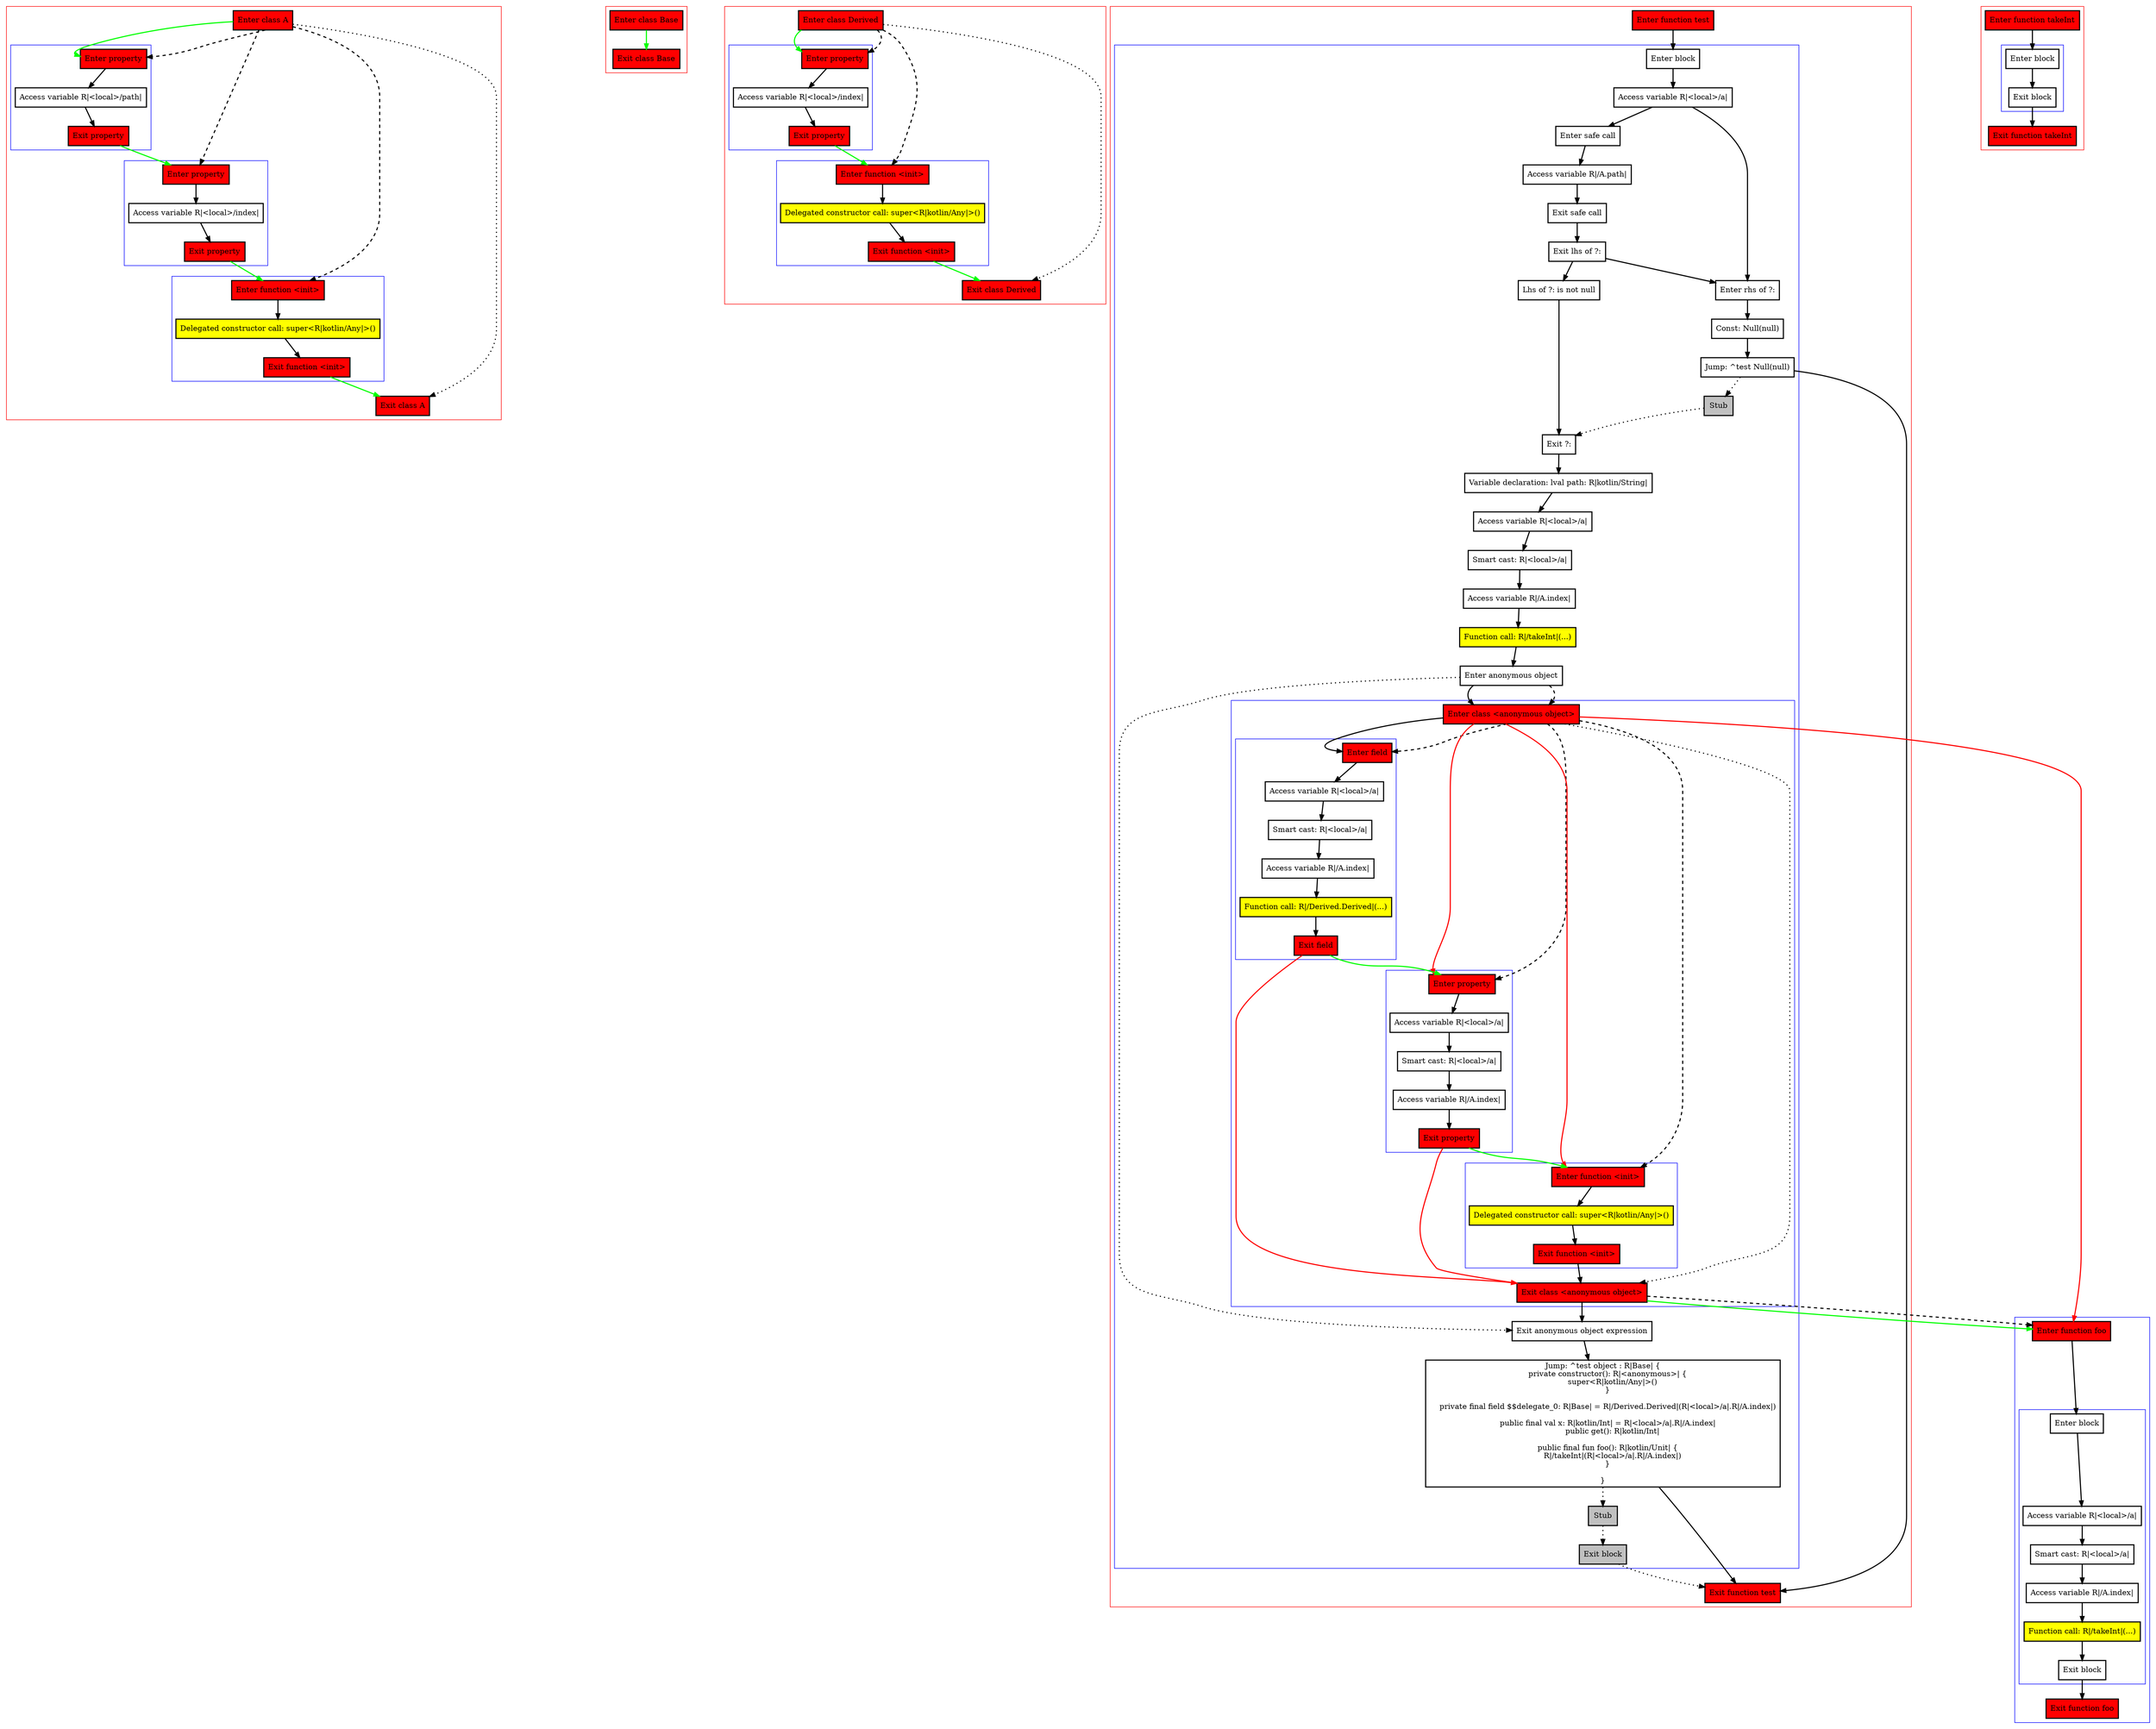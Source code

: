 digraph smartcastInByClause_kt {
    graph [nodesep=3]
    node [shape=box penwidth=2]
    edge [penwidth=2]

    subgraph cluster_0 {
        color=red
        0 [label="Enter class A" style="filled" fillcolor=red];
        subgraph cluster_1 {
            color=blue
            1 [label="Enter property" style="filled" fillcolor=red];
            2 [label="Access variable R|<local>/path|"];
            3 [label="Exit property" style="filled" fillcolor=red];
        }
        subgraph cluster_2 {
            color=blue
            4 [label="Enter property" style="filled" fillcolor=red];
            5 [label="Access variable R|<local>/index|"];
            6 [label="Exit property" style="filled" fillcolor=red];
        }
        subgraph cluster_3 {
            color=blue
            7 [label="Enter function <init>" style="filled" fillcolor=red];
            8 [label="Delegated constructor call: super<R|kotlin/Any|>()" style="filled" fillcolor=yellow];
            9 [label="Exit function <init>" style="filled" fillcolor=red];
        }
        10 [label="Exit class A" style="filled" fillcolor=red];
    }
    0 -> {1} [color=green];
    0 -> {10} [style=dotted];
    0 -> {1 4 7} [style=dashed];
    1 -> {2};
    2 -> {3};
    3 -> {4} [color=green];
    4 -> {5};
    5 -> {6};
    6 -> {7} [color=green];
    7 -> {8};
    8 -> {9};
    9 -> {10} [color=green];

    subgraph cluster_4 {
        color=red
        11 [label="Enter class Base" style="filled" fillcolor=red];
        12 [label="Exit class Base" style="filled" fillcolor=red];
    }
    11 -> {12} [color=green];

    subgraph cluster_5 {
        color=red
        13 [label="Enter class Derived" style="filled" fillcolor=red];
        subgraph cluster_6 {
            color=blue
            14 [label="Enter property" style="filled" fillcolor=red];
            15 [label="Access variable R|<local>/index|"];
            16 [label="Exit property" style="filled" fillcolor=red];
        }
        subgraph cluster_7 {
            color=blue
            17 [label="Enter function <init>" style="filled" fillcolor=red];
            18 [label="Delegated constructor call: super<R|kotlin/Any|>()" style="filled" fillcolor=yellow];
            19 [label="Exit function <init>" style="filled" fillcolor=red];
        }
        20 [label="Exit class Derived" style="filled" fillcolor=red];
    }
    13 -> {14} [color=green];
    13 -> {20} [style=dotted];
    13 -> {14 17} [style=dashed];
    14 -> {15};
    15 -> {16};
    16 -> {17} [color=green];
    17 -> {18};
    18 -> {19};
    19 -> {20} [color=green];

    subgraph cluster_8 {
        color=red
        21 [label="Enter function test" style="filled" fillcolor=red];
        subgraph cluster_9 {
            color=blue
            22 [label="Enter block"];
            23 [label="Access variable R|<local>/a|"];
            24 [label="Enter safe call"];
            25 [label="Access variable R|/A.path|"];
            26 [label="Exit safe call"];
            27 [label="Exit lhs of ?:"];
            28 [label="Enter rhs of ?:"];
            29 [label="Const: Null(null)"];
            30 [label="Jump: ^test Null(null)"];
            31 [label="Stub" style="filled" fillcolor=gray];
            32 [label="Lhs of ?: is not null"];
            33 [label="Exit ?:"];
            34 [label="Variable declaration: lval path: R|kotlin/String|"];
            35 [label="Access variable R|<local>/a|"];
            36 [label="Smart cast: R|<local>/a|"];
            37 [label="Access variable R|/A.index|"];
            38 [label="Function call: R|/takeInt|(...)" style="filled" fillcolor=yellow];
            39 [label="Enter anonymous object"];
            subgraph cluster_10 {
                color=blue
                40 [label="Enter class <anonymous object>" style="filled" fillcolor=red];
                subgraph cluster_11 {
                    color=blue
                    41 [label="Enter field" style="filled" fillcolor=red];
                    42 [label="Access variable R|<local>/a|"];
                    43 [label="Smart cast: R|<local>/a|"];
                    44 [label="Access variable R|/A.index|"];
                    45 [label="Function call: R|/Derived.Derived|(...)" style="filled" fillcolor=yellow];
                    46 [label="Exit field" style="filled" fillcolor=red];
                }
                subgraph cluster_12 {
                    color=blue
                    47 [label="Enter property" style="filled" fillcolor=red];
                    48 [label="Access variable R|<local>/a|"];
                    49 [label="Smart cast: R|<local>/a|"];
                    50 [label="Access variable R|/A.index|"];
                    51 [label="Exit property" style="filled" fillcolor=red];
                }
                subgraph cluster_13 {
                    color=blue
                    52 [label="Enter function <init>" style="filled" fillcolor=red];
                    53 [label="Delegated constructor call: super<R|kotlin/Any|>()" style="filled" fillcolor=yellow];
                    54 [label="Exit function <init>" style="filled" fillcolor=red];
                }
                55 [label="Exit class <anonymous object>" style="filled" fillcolor=red];
            }
            56 [label="Exit anonymous object expression"];
            57 [label="Jump: ^test object : R|Base| {
    private constructor(): R|<anonymous>| {
        super<R|kotlin/Any|>()
    }

    private final field $$delegate_0: R|Base| = R|/Derived.Derived|(R|<local>/a|.R|/A.index|)

    public final val x: R|kotlin/Int| = R|<local>/a|.R|/A.index|
        public get(): R|kotlin/Int|

    public final fun foo(): R|kotlin/Unit| {
        R|/takeInt|(R|<local>/a|.R|/A.index|)
    }

}
"];
            58 [label="Stub" style="filled" fillcolor=gray];
            59 [label="Exit block" style="filled" fillcolor=gray];
        }
        60 [label="Exit function test" style="filled" fillcolor=red];
    }
    subgraph cluster_14 {
        color=blue
        61 [label="Enter function foo" style="filled" fillcolor=red];
        subgraph cluster_15 {
            color=blue
            62 [label="Enter block"];
            63 [label="Access variable R|<local>/a|"];
            64 [label="Smart cast: R|<local>/a|"];
            65 [label="Access variable R|/A.index|"];
            66 [label="Function call: R|/takeInt|(...)" style="filled" fillcolor=yellow];
            67 [label="Exit block"];
        }
        68 [label="Exit function foo" style="filled" fillcolor=red];
    }
    21 -> {22};
    22 -> {23};
    23 -> {24 28};
    24 -> {25};
    25 -> {26};
    26 -> {27};
    27 -> {28 32};
    28 -> {29};
    29 -> {30};
    30 -> {60};
    30 -> {31} [style=dotted];
    31 -> {33} [style=dotted];
    32 -> {33};
    33 -> {34};
    34 -> {35};
    35 -> {36};
    36 -> {37};
    37 -> {38};
    38 -> {39};
    39 -> {40};
    39 -> {56} [style=dotted];
    39 -> {40} [style=dashed];
    40 -> {41};
    40 -> {47 52 61} [color=red];
    40 -> {55} [style=dotted];
    40 -> {41 47 52} [style=dashed];
    41 -> {42};
    42 -> {43};
    43 -> {44};
    44 -> {45};
    45 -> {46};
    46 -> {47} [color=green];
    46 -> {55} [color=red];
    47 -> {48};
    48 -> {49};
    49 -> {50};
    50 -> {51};
    51 -> {52} [color=green];
    51 -> {55} [color=red];
    52 -> {53};
    53 -> {54};
    54 -> {55};
    55 -> {56};
    55 -> {61} [color=green];
    55 -> {61} [style=dashed];
    56 -> {57};
    57 -> {60};
    57 -> {58} [style=dotted];
    58 -> {59} [style=dotted];
    59 -> {60} [style=dotted];
    61 -> {62};
    62 -> {63};
    63 -> {64};
    64 -> {65};
    65 -> {66};
    66 -> {67};
    67 -> {68};

    subgraph cluster_16 {
        color=red
        69 [label="Enter function takeInt" style="filled" fillcolor=red];
        subgraph cluster_17 {
            color=blue
            70 [label="Enter block"];
            71 [label="Exit block"];
        }
        72 [label="Exit function takeInt" style="filled" fillcolor=red];
    }
    69 -> {70};
    70 -> {71};
    71 -> {72};

}
